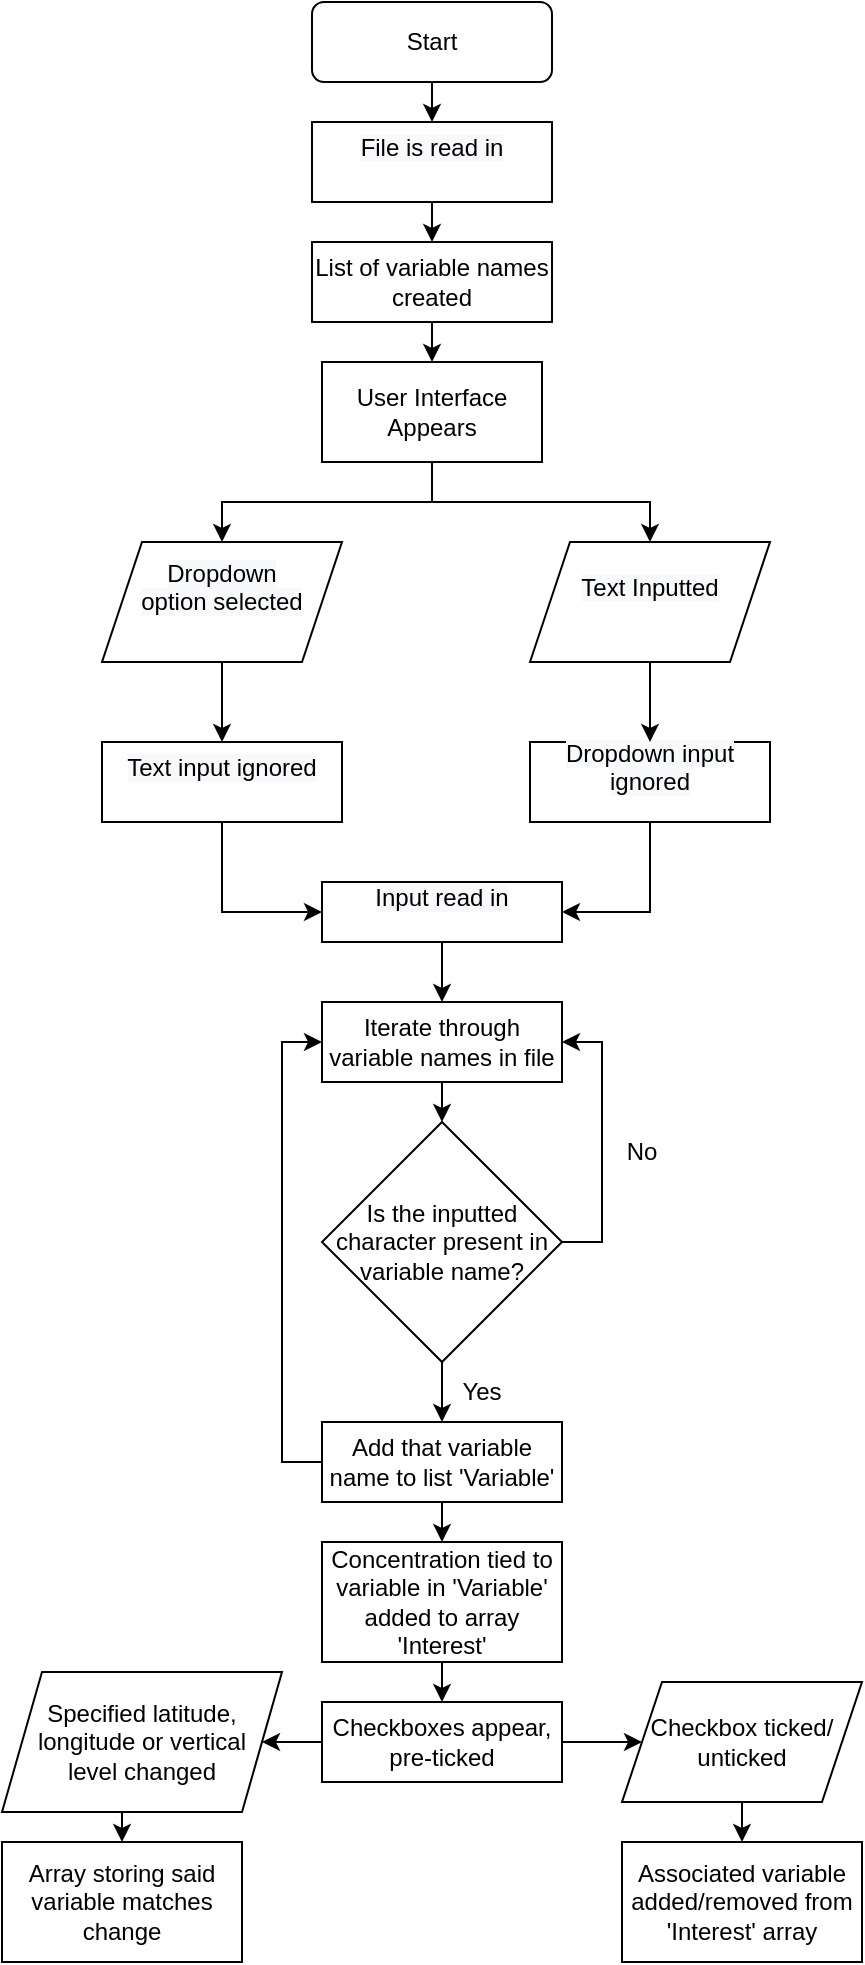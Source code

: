 <mxfile version="18.0.2" type="github">
  <diagram id="C5RBs43oDa-KdzZeNtuy" name="Page-1">
    <mxGraphModel dx="782" dy="468" grid="1" gridSize="10" guides="1" tooltips="1" connect="1" arrows="1" fold="1" page="1" pageScale="1" pageWidth="827" pageHeight="1169" math="0" shadow="0">
      <root>
        <mxCell id="WIyWlLk6GJQsqaUBKTNV-0" />
        <mxCell id="WIyWlLk6GJQsqaUBKTNV-1" parent="WIyWlLk6GJQsqaUBKTNV-0" />
        <mxCell id="8Z7Ra5g3nKZO3fyW7-og-33" style="edgeStyle=orthogonalEdgeStyle;rounded=0;orthogonalLoop=1;jettySize=auto;html=1;exitX=0.5;exitY=1;exitDx=0;exitDy=0;entryX=0.5;entryY=0;entryDx=0;entryDy=0;" edge="1" parent="WIyWlLk6GJQsqaUBKTNV-1" source="8Z7Ra5g3nKZO3fyW7-og-26" target="8Z7Ra5g3nKZO3fyW7-og-32">
          <mxGeometry relative="1" as="geometry" />
        </mxCell>
        <mxCell id="8Z7Ra5g3nKZO3fyW7-og-35" style="edgeStyle=orthogonalEdgeStyle;rounded=0;orthogonalLoop=1;jettySize=auto;html=1;exitX=0.5;exitY=1;exitDx=0;exitDy=0;entryX=0.5;entryY=0;entryDx=0;entryDy=0;" edge="1" parent="WIyWlLk6GJQsqaUBKTNV-1" source="8Z7Ra5g3nKZO3fyW7-og-26" target="8Z7Ra5g3nKZO3fyW7-og-34">
          <mxGeometry relative="1" as="geometry" />
        </mxCell>
        <mxCell id="8Z7Ra5g3nKZO3fyW7-og-26" value="User Interface Appears&lt;br&gt;" style="rounded=0;whiteSpace=wrap;html=1;" vertex="1" parent="WIyWlLk6GJQsqaUBKTNV-1">
          <mxGeometry x="310" y="190" width="110" height="50" as="geometry" />
        </mxCell>
        <mxCell id="8Z7Ra5g3nKZO3fyW7-og-40" style="edgeStyle=orthogonalEdgeStyle;rounded=0;orthogonalLoop=1;jettySize=auto;html=1;exitX=0.5;exitY=1;exitDx=0;exitDy=0;entryX=0;entryY=0.5;entryDx=0;entryDy=0;" edge="1" parent="WIyWlLk6GJQsqaUBKTNV-1" source="8Z7Ra5g3nKZO3fyW7-og-30" target="8Z7Ra5g3nKZO3fyW7-og-39">
          <mxGeometry relative="1" as="geometry" />
        </mxCell>
        <mxCell id="8Z7Ra5g3nKZO3fyW7-og-30" value="&#xa;&lt;span style=&quot;color: rgb(0, 0, 0); font-family: Helvetica; font-size: 12px; font-style: normal; font-variant-ligatures: normal; font-variant-caps: normal; font-weight: 400; letter-spacing: normal; orphans: 2; text-align: center; text-indent: 0px; text-transform: none; widows: 2; word-spacing: 0px; -webkit-text-stroke-width: 0px; background-color: rgb(248, 249, 250); text-decoration-thickness: initial; text-decoration-style: initial; text-decoration-color: initial; float: none; display: inline !important;&quot;&gt;Text input ignored&lt;/span&gt;&#xa;&#xa;" style="rounded=0;whiteSpace=wrap;html=1;" vertex="1" parent="WIyWlLk6GJQsqaUBKTNV-1">
          <mxGeometry x="200" y="380" width="120" height="40" as="geometry" />
        </mxCell>
        <mxCell id="8Z7Ra5g3nKZO3fyW7-og-41" style="edgeStyle=orthogonalEdgeStyle;rounded=0;orthogonalLoop=1;jettySize=auto;html=1;exitX=0.5;exitY=1;exitDx=0;exitDy=0;entryX=1;entryY=0.5;entryDx=0;entryDy=0;" edge="1" parent="WIyWlLk6GJQsqaUBKTNV-1" source="8Z7Ra5g3nKZO3fyW7-og-31" target="8Z7Ra5g3nKZO3fyW7-og-39">
          <mxGeometry relative="1" as="geometry" />
        </mxCell>
        <mxCell id="8Z7Ra5g3nKZO3fyW7-og-31" value="&#xa;&lt;span style=&quot;color: rgb(0, 0, 0); font-family: Helvetica; font-size: 12px; font-style: normal; font-variant-ligatures: normal; font-variant-caps: normal; font-weight: 400; letter-spacing: normal; orphans: 2; text-align: center; text-indent: 0px; text-transform: none; widows: 2; word-spacing: 0px; -webkit-text-stroke-width: 0px; background-color: rgb(248, 249, 250); text-decoration-thickness: initial; text-decoration-style: initial; text-decoration-color: initial; float: none; display: inline !important;&quot;&gt;Dropdown input ignored&lt;/span&gt;&#xa;&#xa;" style="rounded=0;whiteSpace=wrap;html=1;verticalAlign=middle;" vertex="1" parent="WIyWlLk6GJQsqaUBKTNV-1">
          <mxGeometry x="414" y="380" width="120" height="40" as="geometry" />
        </mxCell>
        <mxCell id="8Z7Ra5g3nKZO3fyW7-og-37" style="edgeStyle=orthogonalEdgeStyle;rounded=0;orthogonalLoop=1;jettySize=auto;html=1;exitX=0.5;exitY=1;exitDx=0;exitDy=0;entryX=0.5;entryY=0;entryDx=0;entryDy=0;" edge="1" parent="WIyWlLk6GJQsqaUBKTNV-1" source="8Z7Ra5g3nKZO3fyW7-og-32" target="8Z7Ra5g3nKZO3fyW7-og-30">
          <mxGeometry relative="1" as="geometry" />
        </mxCell>
        <mxCell id="8Z7Ra5g3nKZO3fyW7-og-32" value="&#xa;&lt;span style=&quot;color: rgb(0, 0, 0); font-family: Helvetica; font-size: 12px; font-style: normal; font-variant-ligatures: normal; font-variant-caps: normal; font-weight: 400; letter-spacing: normal; orphans: 2; text-align: center; text-indent: 0px; text-transform: none; widows: 2; word-spacing: 0px; -webkit-text-stroke-width: 0px; background-color: rgb(248, 249, 250); text-decoration-thickness: initial; text-decoration-style: initial; text-decoration-color: initial; float: none; display: inline !important;&quot;&gt;Dropdown&lt;/span&gt;&lt;br style=&quot;color: rgb(0, 0, 0); font-family: Helvetica; font-size: 12px; font-style: normal; font-variant-ligatures: normal; font-variant-caps: normal; font-weight: 400; letter-spacing: normal; orphans: 2; text-align: center; text-indent: 0px; text-transform: none; widows: 2; word-spacing: 0px; -webkit-text-stroke-width: 0px; background-color: rgb(248, 249, 250); text-decoration-thickness: initial; text-decoration-style: initial; text-decoration-color: initial;&quot;&gt;&lt;span style=&quot;color: rgb(0, 0, 0); font-family: Helvetica; font-size: 12px; font-style: normal; font-variant-ligatures: normal; font-variant-caps: normal; font-weight: 400; letter-spacing: normal; orphans: 2; text-align: center; text-indent: 0px; text-transform: none; widows: 2; word-spacing: 0px; -webkit-text-stroke-width: 0px; background-color: rgb(248, 249, 250); text-decoration-thickness: initial; text-decoration-style: initial; text-decoration-color: initial; float: none; display: inline !important;&quot;&gt;option selected&lt;/span&gt;&#xa;&#xa;" style="shape=parallelogram;perimeter=parallelogramPerimeter;whiteSpace=wrap;html=1;fixedSize=1;" vertex="1" parent="WIyWlLk6GJQsqaUBKTNV-1">
          <mxGeometry x="200" y="280" width="120" height="60" as="geometry" />
        </mxCell>
        <mxCell id="8Z7Ra5g3nKZO3fyW7-og-38" style="edgeStyle=orthogonalEdgeStyle;rounded=0;orthogonalLoop=1;jettySize=auto;html=1;exitX=0.5;exitY=1;exitDx=0;exitDy=0;entryX=0.5;entryY=0;entryDx=0;entryDy=0;" edge="1" parent="WIyWlLk6GJQsqaUBKTNV-1" source="8Z7Ra5g3nKZO3fyW7-og-34" target="8Z7Ra5g3nKZO3fyW7-og-31">
          <mxGeometry relative="1" as="geometry" />
        </mxCell>
        <mxCell id="8Z7Ra5g3nKZO3fyW7-og-34" value="&#xa;&lt;span style=&quot;color: rgb(0, 0, 0); font-family: Helvetica; font-size: 12px; font-style: normal; font-variant-ligatures: normal; font-variant-caps: normal; font-weight: 400; letter-spacing: normal; orphans: 2; text-align: center; text-indent: 0px; text-transform: none; widows: 2; word-spacing: 0px; -webkit-text-stroke-width: 0px; background-color: rgb(248, 249, 250); text-decoration-thickness: initial; text-decoration-style: initial; text-decoration-color: initial; float: none; display: inline !important;&quot;&gt;Text Inputted&lt;/span&gt;&#xa;&#xa;" style="shape=parallelogram;perimeter=parallelogramPerimeter;whiteSpace=wrap;html=1;fixedSize=1;" vertex="1" parent="WIyWlLk6GJQsqaUBKTNV-1">
          <mxGeometry x="414" y="280" width="120" height="60" as="geometry" />
        </mxCell>
        <mxCell id="8Z7Ra5g3nKZO3fyW7-og-43" style="edgeStyle=orthogonalEdgeStyle;rounded=0;orthogonalLoop=1;jettySize=auto;html=1;exitX=0.5;exitY=1;exitDx=0;exitDy=0;entryX=0.5;entryY=0;entryDx=0;entryDy=0;" edge="1" parent="WIyWlLk6GJQsqaUBKTNV-1" source="8Z7Ra5g3nKZO3fyW7-og-39">
          <mxGeometry relative="1" as="geometry">
            <mxPoint x="370" y="510" as="targetPoint" />
          </mxGeometry>
        </mxCell>
        <mxCell id="8Z7Ra5g3nKZO3fyW7-og-39" value="&#xa;&lt;span style=&quot;color: rgb(0, 0, 0); font-family: Helvetica; font-size: 12px; font-style: normal; font-variant-ligatures: normal; font-variant-caps: normal; font-weight: 400; letter-spacing: normal; orphans: 2; text-align: center; text-indent: 0px; text-transform: none; widows: 2; word-spacing: 0px; -webkit-text-stroke-width: 0px; background-color: rgb(248, 249, 250); text-decoration-thickness: initial; text-decoration-style: initial; text-decoration-color: initial; float: none; display: inline !important;&quot;&gt;Input read in&lt;/span&gt;&#xa;&#xa;" style="rounded=0;whiteSpace=wrap;html=1;" vertex="1" parent="WIyWlLk6GJQsqaUBKTNV-1">
          <mxGeometry x="310" y="450" width="120" height="30" as="geometry" />
        </mxCell>
        <mxCell id="8Z7Ra5g3nKZO3fyW7-og-53" style="edgeStyle=orthogonalEdgeStyle;rounded=0;orthogonalLoop=1;jettySize=auto;html=1;exitX=0.5;exitY=1;exitDx=0;exitDy=0;entryX=0.5;entryY=0;entryDx=0;entryDy=0;" edge="1" parent="WIyWlLk6GJQsqaUBKTNV-1" source="8Z7Ra5g3nKZO3fyW7-og-44" target="8Z7Ra5g3nKZO3fyW7-og-52">
          <mxGeometry relative="1" as="geometry" />
        </mxCell>
        <mxCell id="8Z7Ra5g3nKZO3fyW7-og-44" value="Iterate through variable names in file" style="rounded=0;whiteSpace=wrap;html=1;" vertex="1" parent="WIyWlLk6GJQsqaUBKTNV-1">
          <mxGeometry x="310" y="510" width="120" height="40" as="geometry" />
        </mxCell>
        <mxCell id="8Z7Ra5g3nKZO3fyW7-og-50" style="edgeStyle=orthogonalEdgeStyle;rounded=0;orthogonalLoop=1;jettySize=auto;html=1;exitX=0.5;exitY=1;exitDx=0;exitDy=0;entryX=0.5;entryY=0;entryDx=0;entryDy=0;" edge="1" parent="WIyWlLk6GJQsqaUBKTNV-1" source="8Z7Ra5g3nKZO3fyW7-og-45" target="8Z7Ra5g3nKZO3fyW7-og-26">
          <mxGeometry relative="1" as="geometry" />
        </mxCell>
        <mxCell id="8Z7Ra5g3nKZO3fyW7-og-45" value="List of variable names created" style="rounded=0;whiteSpace=wrap;html=1;" vertex="1" parent="WIyWlLk6GJQsqaUBKTNV-1">
          <mxGeometry x="305" y="130" width="120" height="40" as="geometry" />
        </mxCell>
        <mxCell id="8Z7Ra5g3nKZO3fyW7-og-49" style="edgeStyle=orthogonalEdgeStyle;rounded=0;orthogonalLoop=1;jettySize=auto;html=1;exitX=0.5;exitY=1;exitDx=0;exitDy=0;entryX=0.5;entryY=0;entryDx=0;entryDy=0;" edge="1" parent="WIyWlLk6GJQsqaUBKTNV-1" source="8Z7Ra5g3nKZO3fyW7-og-46" target="8Z7Ra5g3nKZO3fyW7-og-45">
          <mxGeometry relative="1" as="geometry" />
        </mxCell>
        <mxCell id="8Z7Ra5g3nKZO3fyW7-og-46" value="&#xa;&lt;span style=&quot;color: rgb(0, 0, 0); font-family: Helvetica; font-size: 12px; font-style: normal; font-variant-ligatures: normal; font-variant-caps: normal; font-weight: 400; letter-spacing: normal; orphans: 2; text-align: center; text-indent: 0px; text-transform: none; widows: 2; word-spacing: 0px; -webkit-text-stroke-width: 0px; background-color: rgb(248, 249, 250); text-decoration-thickness: initial; text-decoration-style: initial; text-decoration-color: initial; float: none; display: inline !important;&quot;&gt;File is read in&lt;/span&gt;&#xa;&#xa;" style="rounded=0;whiteSpace=wrap;html=1;" vertex="1" parent="WIyWlLk6GJQsqaUBKTNV-1">
          <mxGeometry x="305" y="70" width="120" height="40" as="geometry" />
        </mxCell>
        <mxCell id="8Z7Ra5g3nKZO3fyW7-og-48" style="edgeStyle=orthogonalEdgeStyle;rounded=0;orthogonalLoop=1;jettySize=auto;html=1;exitX=0.5;exitY=1;exitDx=0;exitDy=0;entryX=0.5;entryY=0;entryDx=0;entryDy=0;" edge="1" parent="WIyWlLk6GJQsqaUBKTNV-1" source="8Z7Ra5g3nKZO3fyW7-og-47" target="8Z7Ra5g3nKZO3fyW7-og-46">
          <mxGeometry relative="1" as="geometry" />
        </mxCell>
        <mxCell id="8Z7Ra5g3nKZO3fyW7-og-47" value="Start" style="rounded=1;whiteSpace=wrap;html=1;" vertex="1" parent="WIyWlLk6GJQsqaUBKTNV-1">
          <mxGeometry x="305" y="10" width="120" height="40" as="geometry" />
        </mxCell>
        <mxCell id="8Z7Ra5g3nKZO3fyW7-og-56" style="edgeStyle=orthogonalEdgeStyle;rounded=0;orthogonalLoop=1;jettySize=auto;html=1;exitX=0.5;exitY=1;exitDx=0;exitDy=0;entryX=0.5;entryY=0;entryDx=0;entryDy=0;" edge="1" parent="WIyWlLk6GJQsqaUBKTNV-1" source="8Z7Ra5g3nKZO3fyW7-og-52" target="8Z7Ra5g3nKZO3fyW7-og-54">
          <mxGeometry relative="1" as="geometry" />
        </mxCell>
        <mxCell id="8Z7Ra5g3nKZO3fyW7-og-62" style="edgeStyle=orthogonalEdgeStyle;rounded=0;orthogonalLoop=1;jettySize=auto;html=1;exitX=1;exitY=0.5;exitDx=0;exitDy=0;entryX=1;entryY=0.5;entryDx=0;entryDy=0;" edge="1" parent="WIyWlLk6GJQsqaUBKTNV-1" source="8Z7Ra5g3nKZO3fyW7-og-52" target="8Z7Ra5g3nKZO3fyW7-og-44">
          <mxGeometry relative="1" as="geometry" />
        </mxCell>
        <mxCell id="8Z7Ra5g3nKZO3fyW7-og-52" value="Is the inputted character present in variable name?" style="rhombus;whiteSpace=wrap;html=1;" vertex="1" parent="WIyWlLk6GJQsqaUBKTNV-1">
          <mxGeometry x="310" y="570" width="120" height="120" as="geometry" />
        </mxCell>
        <mxCell id="8Z7Ra5g3nKZO3fyW7-og-61" style="edgeStyle=orthogonalEdgeStyle;rounded=0;orthogonalLoop=1;jettySize=auto;html=1;exitX=0;exitY=0.5;exitDx=0;exitDy=0;entryX=0;entryY=0.5;entryDx=0;entryDy=0;" edge="1" parent="WIyWlLk6GJQsqaUBKTNV-1" source="8Z7Ra5g3nKZO3fyW7-og-54" target="8Z7Ra5g3nKZO3fyW7-og-44">
          <mxGeometry relative="1" as="geometry" />
        </mxCell>
        <mxCell id="8Z7Ra5g3nKZO3fyW7-og-66" style="edgeStyle=orthogonalEdgeStyle;rounded=0;orthogonalLoop=1;jettySize=auto;html=1;exitX=0.5;exitY=1;exitDx=0;exitDy=0;entryX=0.5;entryY=0;entryDx=0;entryDy=0;" edge="1" parent="WIyWlLk6GJQsqaUBKTNV-1" source="8Z7Ra5g3nKZO3fyW7-og-54" target="8Z7Ra5g3nKZO3fyW7-og-65">
          <mxGeometry relative="1" as="geometry" />
        </mxCell>
        <mxCell id="8Z7Ra5g3nKZO3fyW7-og-54" value="Add that variable name to list &#39;Variable&#39;" style="rounded=0;whiteSpace=wrap;html=1;" vertex="1" parent="WIyWlLk6GJQsqaUBKTNV-1">
          <mxGeometry x="310" y="720" width="120" height="40" as="geometry" />
        </mxCell>
        <mxCell id="8Z7Ra5g3nKZO3fyW7-og-57" value="Yes" style="text;html=1;strokeColor=none;fillColor=none;align=center;verticalAlign=middle;whiteSpace=wrap;rounded=0;" vertex="1" parent="WIyWlLk6GJQsqaUBKTNV-1">
          <mxGeometry x="360" y="690" width="60" height="30" as="geometry" />
        </mxCell>
        <mxCell id="8Z7Ra5g3nKZO3fyW7-og-59" value="No" style="text;html=1;strokeColor=none;fillColor=none;align=center;verticalAlign=middle;whiteSpace=wrap;rounded=0;" vertex="1" parent="WIyWlLk6GJQsqaUBKTNV-1">
          <mxGeometry x="440" y="570" width="60" height="30" as="geometry" />
        </mxCell>
        <mxCell id="8Z7Ra5g3nKZO3fyW7-og-68" style="edgeStyle=orthogonalEdgeStyle;rounded=0;orthogonalLoop=1;jettySize=auto;html=1;exitX=0.5;exitY=1;exitDx=0;exitDy=0;entryX=0.5;entryY=0;entryDx=0;entryDy=0;" edge="1" parent="WIyWlLk6GJQsqaUBKTNV-1" source="8Z7Ra5g3nKZO3fyW7-og-65" target="8Z7Ra5g3nKZO3fyW7-og-67">
          <mxGeometry relative="1" as="geometry" />
        </mxCell>
        <mxCell id="8Z7Ra5g3nKZO3fyW7-og-65" value="Concentration tied to variable in &#39;Variable&#39; added to array &#39;Interest&#39;" style="rounded=0;whiteSpace=wrap;html=1;" vertex="1" parent="WIyWlLk6GJQsqaUBKTNV-1">
          <mxGeometry x="310" y="780" width="120" height="60" as="geometry" />
        </mxCell>
        <mxCell id="8Z7Ra5g3nKZO3fyW7-og-74" style="edgeStyle=orthogonalEdgeStyle;rounded=0;orthogonalLoop=1;jettySize=auto;html=1;exitX=1;exitY=0.5;exitDx=0;exitDy=0;" edge="1" parent="WIyWlLk6GJQsqaUBKTNV-1" source="8Z7Ra5g3nKZO3fyW7-og-67" target="8Z7Ra5g3nKZO3fyW7-og-69">
          <mxGeometry relative="1" as="geometry" />
        </mxCell>
        <mxCell id="8Z7Ra5g3nKZO3fyW7-og-77" style="edgeStyle=orthogonalEdgeStyle;rounded=0;orthogonalLoop=1;jettySize=auto;html=1;exitX=0;exitY=0.5;exitDx=0;exitDy=0;entryX=1;entryY=0.5;entryDx=0;entryDy=0;" edge="1" parent="WIyWlLk6GJQsqaUBKTNV-1" source="8Z7Ra5g3nKZO3fyW7-og-67" target="8Z7Ra5g3nKZO3fyW7-og-75">
          <mxGeometry relative="1" as="geometry" />
        </mxCell>
        <mxCell id="8Z7Ra5g3nKZO3fyW7-og-67" value="Checkboxes appear, pre-ticked" style="rounded=0;whiteSpace=wrap;html=1;" vertex="1" parent="WIyWlLk6GJQsqaUBKTNV-1">
          <mxGeometry x="310" y="860" width="120" height="40" as="geometry" />
        </mxCell>
        <mxCell id="8Z7Ra5g3nKZO3fyW7-og-73" style="edgeStyle=orthogonalEdgeStyle;rounded=0;orthogonalLoop=1;jettySize=auto;html=1;exitX=0.5;exitY=1;exitDx=0;exitDy=0;entryX=0.5;entryY=0;entryDx=0;entryDy=0;" edge="1" parent="WIyWlLk6GJQsqaUBKTNV-1" source="8Z7Ra5g3nKZO3fyW7-og-69" target="8Z7Ra5g3nKZO3fyW7-og-71">
          <mxGeometry relative="1" as="geometry" />
        </mxCell>
        <mxCell id="8Z7Ra5g3nKZO3fyW7-og-69" value="Checkbox ticked/ unticked" style="shape=parallelogram;perimeter=parallelogramPerimeter;whiteSpace=wrap;html=1;fixedSize=1;" vertex="1" parent="WIyWlLk6GJQsqaUBKTNV-1">
          <mxGeometry x="460" y="850" width="120" height="60" as="geometry" />
        </mxCell>
        <mxCell id="8Z7Ra5g3nKZO3fyW7-og-71" value="Associated variable added/removed from &#39;Interest&#39; array" style="rounded=0;whiteSpace=wrap;html=1;" vertex="1" parent="WIyWlLk6GJQsqaUBKTNV-1">
          <mxGeometry x="460" y="930" width="120" height="60" as="geometry" />
        </mxCell>
        <mxCell id="8Z7Ra5g3nKZO3fyW7-og-79" style="edgeStyle=orthogonalEdgeStyle;rounded=0;orthogonalLoop=1;jettySize=auto;html=1;exitX=0.5;exitY=1;exitDx=0;exitDy=0;entryX=0.5;entryY=0;entryDx=0;entryDy=0;" edge="1" parent="WIyWlLk6GJQsqaUBKTNV-1" source="8Z7Ra5g3nKZO3fyW7-og-75" target="8Z7Ra5g3nKZO3fyW7-og-78">
          <mxGeometry relative="1" as="geometry" />
        </mxCell>
        <mxCell id="8Z7Ra5g3nKZO3fyW7-og-75" value="Specified latitude, longitude or vertical &lt;br&gt;level changed" style="shape=parallelogram;perimeter=parallelogramPerimeter;whiteSpace=wrap;html=1;fixedSize=1;" vertex="1" parent="WIyWlLk6GJQsqaUBKTNV-1">
          <mxGeometry x="150" y="845" width="140" height="70" as="geometry" />
        </mxCell>
        <mxCell id="8Z7Ra5g3nKZO3fyW7-og-78" value="Array storing said variable matches change" style="rounded=0;whiteSpace=wrap;html=1;" vertex="1" parent="WIyWlLk6GJQsqaUBKTNV-1">
          <mxGeometry x="150" y="930" width="120" height="60" as="geometry" />
        </mxCell>
      </root>
    </mxGraphModel>
  </diagram>
</mxfile>
